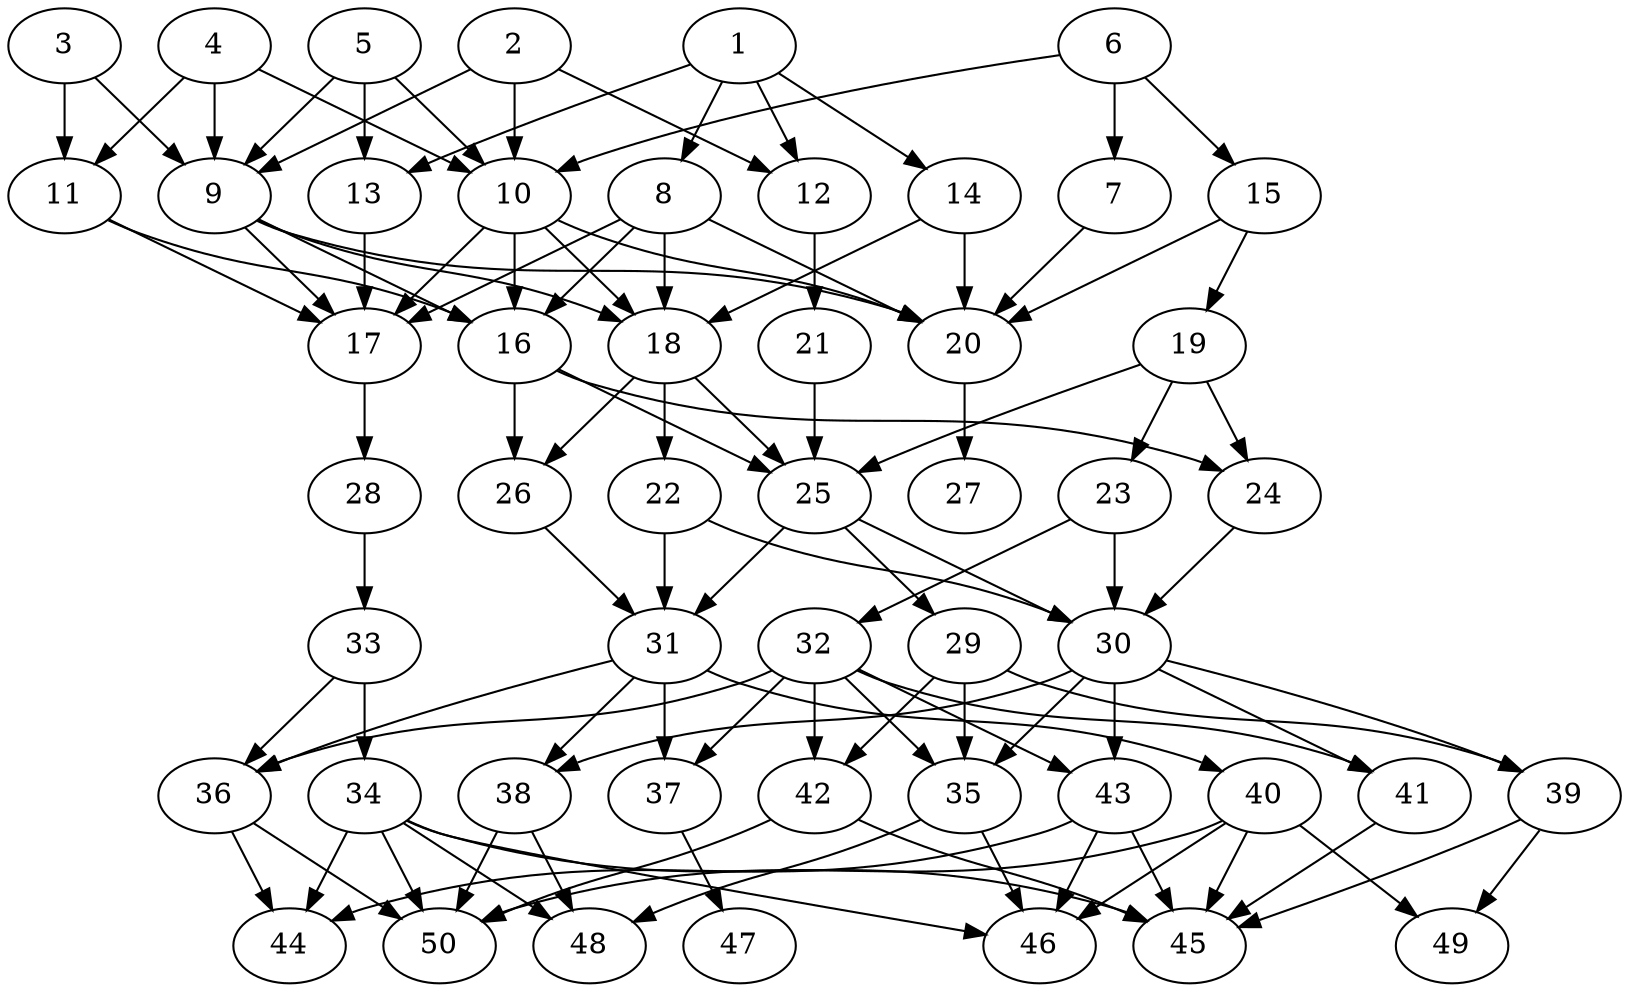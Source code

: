 // DAG automatically generated by daggen at Thu Oct  3 14:07:58 2019
// ./daggen --dot -n 50 --ccr 0.5 --fat 0.5 --regular 0.5 --density 0.6 --mindata 5242880 --maxdata 52428800 
digraph G {
  1 [size="56041472", alpha="0.13", expect_size="28020736"] 
  1 -> 8 [size ="28020736"]
  1 -> 12 [size ="28020736"]
  1 -> 13 [size ="28020736"]
  1 -> 14 [size ="28020736"]
  2 [size="103895040", alpha="0.04", expect_size="51947520"] 
  2 -> 9 [size ="51947520"]
  2 -> 10 [size ="51947520"]
  2 -> 12 [size ="51947520"]
  3 [size="72706048", alpha="0.02", expect_size="36353024"] 
  3 -> 9 [size ="36353024"]
  3 -> 11 [size ="36353024"]
  4 [size="100567040", alpha="0.17", expect_size="50283520"] 
  4 -> 9 [size ="50283520"]
  4 -> 10 [size ="50283520"]
  4 -> 11 [size ="50283520"]
  5 [size="60123136", alpha="0.00", expect_size="30061568"] 
  5 -> 9 [size ="30061568"]
  5 -> 10 [size ="30061568"]
  5 -> 13 [size ="30061568"]
  6 [size="88875008", alpha="0.07", expect_size="44437504"] 
  6 -> 7 [size ="44437504"]
  6 -> 10 [size ="44437504"]
  6 -> 15 [size ="44437504"]
  7 [size="75642880", alpha="0.09", expect_size="37821440"] 
  7 -> 20 [size ="37821440"]
  8 [size="64137216", alpha="0.00", expect_size="32068608"] 
  8 -> 16 [size ="32068608"]
  8 -> 17 [size ="32068608"]
  8 -> 18 [size ="32068608"]
  8 -> 20 [size ="32068608"]
  9 [size="102156288", alpha="0.09", expect_size="51078144"] 
  9 -> 16 [size ="51078144"]
  9 -> 17 [size ="51078144"]
  9 -> 18 [size ="51078144"]
  9 -> 20 [size ="51078144"]
  10 [size="63934464", alpha="0.08", expect_size="31967232"] 
  10 -> 16 [size ="31967232"]
  10 -> 17 [size ="31967232"]
  10 -> 18 [size ="31967232"]
  10 -> 20 [size ="31967232"]
  11 [size="51105792", alpha="0.09", expect_size="25552896"] 
  11 -> 16 [size ="25552896"]
  11 -> 17 [size ="25552896"]
  12 [size="19744768", alpha="0.02", expect_size="9872384"] 
  12 -> 21 [size ="9872384"]
  13 [size="40456192", alpha="0.16", expect_size="20228096"] 
  13 -> 17 [size ="20228096"]
  14 [size="50952192", alpha="0.14", expect_size="25476096"] 
  14 -> 18 [size ="25476096"]
  14 -> 20 [size ="25476096"]
  15 [size="36188160", alpha="0.05", expect_size="18094080"] 
  15 -> 19 [size ="18094080"]
  15 -> 20 [size ="18094080"]
  16 [size="37029888", alpha="0.02", expect_size="18514944"] 
  16 -> 24 [size ="18514944"]
  16 -> 25 [size ="18514944"]
  16 -> 26 [size ="18514944"]
  17 [size="70215680", alpha="0.15", expect_size="35107840"] 
  17 -> 28 [size ="35107840"]
  18 [size="17704960", alpha="0.15", expect_size="8852480"] 
  18 -> 22 [size ="8852480"]
  18 -> 25 [size ="8852480"]
  18 -> 26 [size ="8852480"]
  19 [size="18239488", alpha="0.12", expect_size="9119744"] 
  19 -> 23 [size ="9119744"]
  19 -> 24 [size ="9119744"]
  19 -> 25 [size ="9119744"]
  20 [size="58857472", alpha="0.16", expect_size="29428736"] 
  20 -> 27 [size ="29428736"]
  21 [size="95125504", alpha="0.09", expect_size="47562752"] 
  21 -> 25 [size ="47562752"]
  22 [size="42571776", alpha="0.01", expect_size="21285888"] 
  22 -> 30 [size ="21285888"]
  22 -> 31 [size ="21285888"]
  23 [size="53542912", alpha="0.07", expect_size="26771456"] 
  23 -> 30 [size ="26771456"]
  23 -> 32 [size ="26771456"]
  24 [size="36061184", alpha="0.12", expect_size="18030592"] 
  24 -> 30 [size ="18030592"]
  25 [size="101824512", alpha="0.08", expect_size="50912256"] 
  25 -> 29 [size ="50912256"]
  25 -> 30 [size ="50912256"]
  25 -> 31 [size ="50912256"]
  26 [size="28764160", alpha="0.00", expect_size="14382080"] 
  26 -> 31 [size ="14382080"]
  27 [size="38617088", alpha="0.06", expect_size="19308544"] 
  28 [size="13645824", alpha="0.04", expect_size="6822912"] 
  28 -> 33 [size ="6822912"]
  29 [size="84023296", alpha="0.00", expect_size="42011648"] 
  29 -> 35 [size ="42011648"]
  29 -> 39 [size ="42011648"]
  29 -> 42 [size ="42011648"]
  30 [size="47777792", alpha="0.09", expect_size="23888896"] 
  30 -> 35 [size ="23888896"]
  30 -> 38 [size ="23888896"]
  30 -> 39 [size ="23888896"]
  30 -> 41 [size ="23888896"]
  30 -> 43 [size ="23888896"]
  31 [size="27299840", alpha="0.05", expect_size="13649920"] 
  31 -> 36 [size ="13649920"]
  31 -> 37 [size ="13649920"]
  31 -> 38 [size ="13649920"]
  31 -> 40 [size ="13649920"]
  32 [size="68147200", alpha="0.04", expect_size="34073600"] 
  32 -> 35 [size ="34073600"]
  32 -> 36 [size ="34073600"]
  32 -> 37 [size ="34073600"]
  32 -> 41 [size ="34073600"]
  32 -> 42 [size ="34073600"]
  32 -> 43 [size ="34073600"]
  33 [size="74987520", alpha="0.09", expect_size="37493760"] 
  33 -> 34 [size ="37493760"]
  33 -> 36 [size ="37493760"]
  34 [size="15669248", alpha="0.03", expect_size="7834624"] 
  34 -> 44 [size ="7834624"]
  34 -> 45 [size ="7834624"]
  34 -> 46 [size ="7834624"]
  34 -> 48 [size ="7834624"]
  34 -> 50 [size ="7834624"]
  35 [size="74645504", alpha="0.02", expect_size="37322752"] 
  35 -> 46 [size ="37322752"]
  35 -> 48 [size ="37322752"]
  36 [size="18440192", alpha="0.07", expect_size="9220096"] 
  36 -> 44 [size ="9220096"]
  36 -> 50 [size ="9220096"]
  37 [size="19816448", alpha="0.04", expect_size="9908224"] 
  37 -> 47 [size ="9908224"]
  38 [size="49557504", alpha="0.03", expect_size="24778752"] 
  38 -> 48 [size ="24778752"]
  38 -> 50 [size ="24778752"]
  39 [size="66945024", alpha="0.03", expect_size="33472512"] 
  39 -> 45 [size ="33472512"]
  39 -> 49 [size ="33472512"]
  40 [size="69277696", alpha="0.14", expect_size="34638848"] 
  40 -> 45 [size ="34638848"]
  40 -> 46 [size ="34638848"]
  40 -> 49 [size ="34638848"]
  40 -> 50 [size ="34638848"]
  41 [size="15636480", alpha="0.03", expect_size="7818240"] 
  41 -> 45 [size ="7818240"]
  42 [size="41013248", alpha="0.18", expect_size="20506624"] 
  42 -> 45 [size ="20506624"]
  42 -> 50 [size ="20506624"]
  43 [size="60295168", alpha="0.03", expect_size="30147584"] 
  43 -> 44 [size ="30147584"]
  43 -> 45 [size ="30147584"]
  43 -> 46 [size ="30147584"]
  44 [size="103454720", alpha="0.13", expect_size="51727360"] 
  45 [size="22218752", alpha="0.03", expect_size="11109376"] 
  46 [size="31029248", alpha="0.16", expect_size="15514624"] 
  47 [size="62064640", alpha="0.15", expect_size="31032320"] 
  48 [size="80678912", alpha="0.15", expect_size="40339456"] 
  49 [size="94097408", alpha="0.11", expect_size="47048704"] 
  50 [size="15699968", alpha="0.14", expect_size="7849984"] 
}
